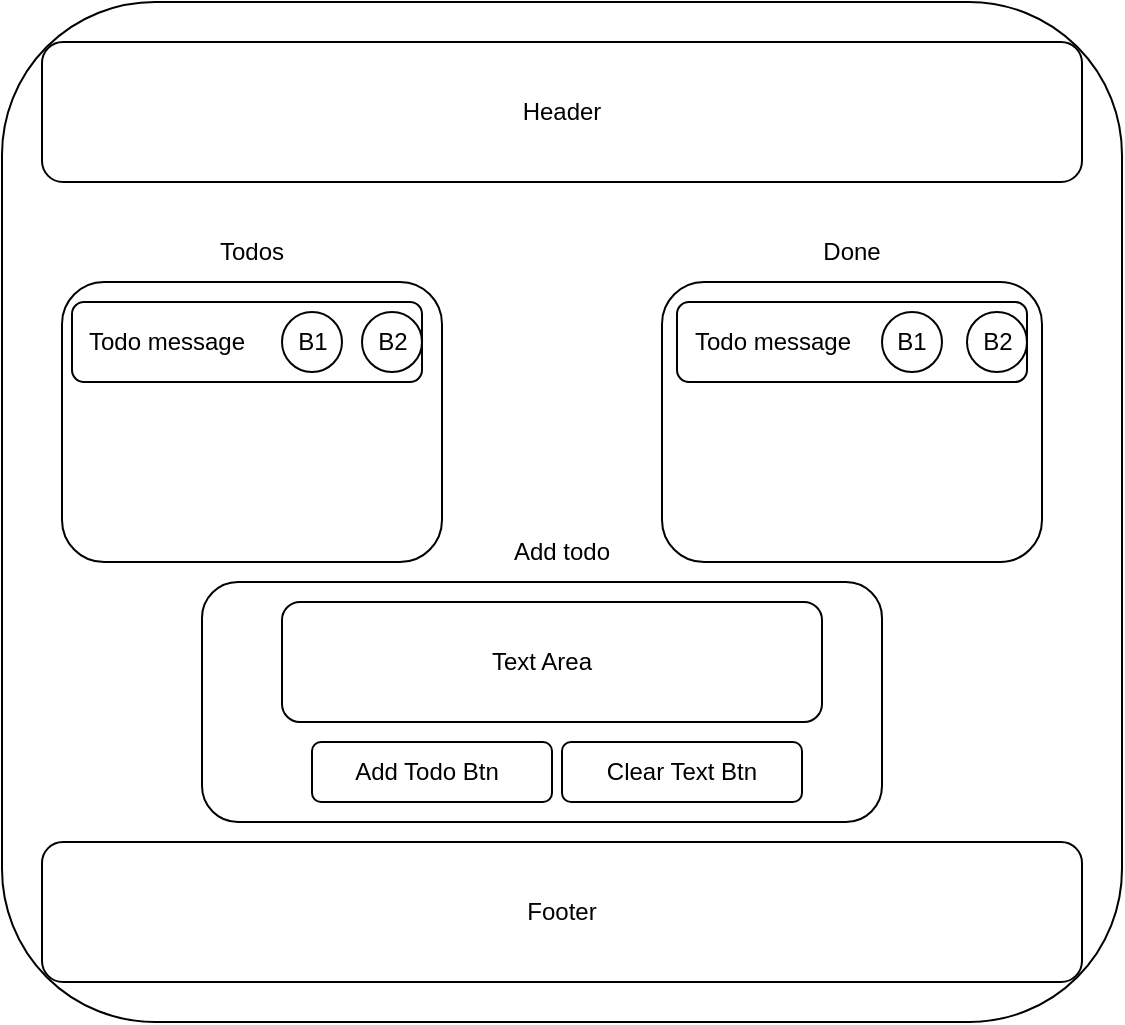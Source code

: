 <mxfile>
    <diagram id="CeqT1z3IwM3CUmVWibNk" name="Page-1">
        <mxGraphModel dx="941" dy="543" grid="1" gridSize="10" guides="1" tooltips="1" connect="1" arrows="1" fold="1" page="1" pageScale="1" pageWidth="827" pageHeight="1169" math="0" shadow="0">
            <root>
                <mxCell id="0"/>
                <mxCell id="1" parent="0"/>
                <mxCell id="2" value="" style="rounded=1;whiteSpace=wrap;html=1;" vertex="1" parent="1">
                    <mxGeometry x="40" y="40" width="560" height="510" as="geometry"/>
                </mxCell>
                <mxCell id="3" value="" style="rounded=1;whiteSpace=wrap;html=1;" vertex="1" parent="1">
                    <mxGeometry x="60" y="60" width="520" height="70" as="geometry"/>
                </mxCell>
                <mxCell id="4" value="Header" style="text;html=1;strokeColor=none;fillColor=none;align=center;verticalAlign=middle;whiteSpace=wrap;rounded=0;" vertex="1" parent="1">
                    <mxGeometry x="290" y="80" width="60" height="30" as="geometry"/>
                </mxCell>
                <mxCell id="5" value="" style="rounded=1;whiteSpace=wrap;html=1;" vertex="1" parent="1">
                    <mxGeometry x="60" y="460" width="520" height="70" as="geometry"/>
                </mxCell>
                <mxCell id="6" value="Footer" style="text;html=1;strokeColor=none;fillColor=none;align=center;verticalAlign=middle;whiteSpace=wrap;rounded=0;" vertex="1" parent="1">
                    <mxGeometry x="290" y="480" width="60" height="30" as="geometry"/>
                </mxCell>
                <mxCell id="7" value="" style="rounded=1;whiteSpace=wrap;html=1;" vertex="1" parent="1">
                    <mxGeometry x="70" y="180" width="190" height="140" as="geometry"/>
                </mxCell>
                <mxCell id="8" value="Todos" style="text;html=1;strokeColor=none;fillColor=none;align=center;verticalAlign=middle;whiteSpace=wrap;rounded=0;" vertex="1" parent="1">
                    <mxGeometry x="135" y="150" width="60" height="30" as="geometry"/>
                </mxCell>
                <mxCell id="9" value="" style="rounded=1;whiteSpace=wrap;html=1;" vertex="1" parent="1">
                    <mxGeometry x="370" y="180" width="190" height="140" as="geometry"/>
                </mxCell>
                <mxCell id="10" value="Done" style="text;html=1;strokeColor=none;fillColor=none;align=center;verticalAlign=middle;whiteSpace=wrap;rounded=0;" vertex="1" parent="1">
                    <mxGeometry x="435" y="150" width="60" height="30" as="geometry"/>
                </mxCell>
                <mxCell id="11" value="" style="rounded=1;whiteSpace=wrap;html=1;" vertex="1" parent="1">
                    <mxGeometry x="75" y="190" width="175" height="40" as="geometry"/>
                </mxCell>
                <mxCell id="12" value="Todo message" style="text;html=1;strokeColor=none;fillColor=none;align=center;verticalAlign=middle;whiteSpace=wrap;rounded=0;" vertex="1" parent="1">
                    <mxGeometry x="75" y="195" width="95" height="30" as="geometry"/>
                </mxCell>
                <mxCell id="29" value="" style="ellipse;whiteSpace=wrap;html=1;aspect=fixed;" vertex="1" parent="1">
                    <mxGeometry x="180" y="195" width="30" height="30" as="geometry"/>
                </mxCell>
                <mxCell id="30" value="" style="ellipse;whiteSpace=wrap;html=1;aspect=fixed;" vertex="1" parent="1">
                    <mxGeometry x="220" y="195" width="30" height="30" as="geometry"/>
                </mxCell>
                <mxCell id="31" value="B1" style="text;html=1;strokeColor=none;fillColor=none;align=center;verticalAlign=middle;whiteSpace=wrap;rounded=0;" vertex="1" parent="1">
                    <mxGeometry x="177.5" y="195" width="35" height="30" as="geometry"/>
                </mxCell>
                <mxCell id="32" value="B2" style="text;html=1;strokeColor=none;fillColor=none;align=center;verticalAlign=middle;whiteSpace=wrap;rounded=0;" vertex="1" parent="1">
                    <mxGeometry x="217.5" y="195" width="35" height="30" as="geometry"/>
                </mxCell>
                <mxCell id="34" value="" style="rounded=1;whiteSpace=wrap;html=1;" vertex="1" parent="1">
                    <mxGeometry x="377.5" y="190" width="175" height="40" as="geometry"/>
                </mxCell>
                <mxCell id="36" value="Todo message" style="text;html=1;strokeColor=none;fillColor=none;align=center;verticalAlign=middle;whiteSpace=wrap;rounded=0;" vertex="1" parent="1">
                    <mxGeometry x="377.5" y="195" width="95" height="30" as="geometry"/>
                </mxCell>
                <mxCell id="39" value="" style="ellipse;whiteSpace=wrap;html=1;aspect=fixed;" vertex="1" parent="1">
                    <mxGeometry x="480" y="195" width="30" height="30" as="geometry"/>
                </mxCell>
                <mxCell id="40" value="" style="ellipse;whiteSpace=wrap;html=1;aspect=fixed;" vertex="1" parent="1">
                    <mxGeometry x="522.5" y="195" width="30" height="30" as="geometry"/>
                </mxCell>
                <mxCell id="41" value="B1" style="text;html=1;strokeColor=none;fillColor=none;align=center;verticalAlign=middle;whiteSpace=wrap;rounded=0;" vertex="1" parent="1">
                    <mxGeometry x="480" y="195" width="30" height="30" as="geometry"/>
                </mxCell>
                <mxCell id="42" value="B2" style="text;html=1;strokeColor=none;fillColor=none;align=center;verticalAlign=middle;whiteSpace=wrap;rounded=0;" vertex="1" parent="1">
                    <mxGeometry x="522.5" y="195" width="30" height="30" as="geometry"/>
                </mxCell>
                <mxCell id="45" value="" style="rounded=1;whiteSpace=wrap;html=1;" vertex="1" parent="1">
                    <mxGeometry x="140" y="330" width="340" height="120" as="geometry"/>
                </mxCell>
                <mxCell id="46" value="Add todo" style="text;html=1;strokeColor=none;fillColor=none;align=center;verticalAlign=middle;whiteSpace=wrap;rounded=0;" vertex="1" parent="1">
                    <mxGeometry x="290" y="300" width="60" height="30" as="geometry"/>
                </mxCell>
                <mxCell id="47" value="" style="rounded=1;whiteSpace=wrap;html=1;" vertex="1" parent="1">
                    <mxGeometry x="180" y="340" width="270" height="60" as="geometry"/>
                </mxCell>
                <mxCell id="48" value="Text Area" style="text;html=1;strokeColor=none;fillColor=none;align=center;verticalAlign=middle;whiteSpace=wrap;rounded=0;" vertex="1" parent="1">
                    <mxGeometry x="280" y="355" width="60" height="30" as="geometry"/>
                </mxCell>
                <mxCell id="49" value="" style="rounded=1;whiteSpace=wrap;html=1;" vertex="1" parent="1">
                    <mxGeometry x="195" y="410" width="120" height="30" as="geometry"/>
                </mxCell>
                <mxCell id="50" value="Add Todo Btn" style="text;html=1;strokeColor=none;fillColor=none;align=center;verticalAlign=middle;whiteSpace=wrap;rounded=0;" vertex="1" parent="1">
                    <mxGeometry x="195" y="410" width="115" height="30" as="geometry"/>
                </mxCell>
                <mxCell id="51" value="" style="rounded=1;whiteSpace=wrap;html=1;" vertex="1" parent="1">
                    <mxGeometry x="320" y="410" width="120" height="30" as="geometry"/>
                </mxCell>
                <mxCell id="52" value="Clear Text Btn" style="text;html=1;strokeColor=none;fillColor=none;align=center;verticalAlign=middle;whiteSpace=wrap;rounded=0;" vertex="1" parent="1">
                    <mxGeometry x="320" y="410" width="120" height="30" as="geometry"/>
                </mxCell>
            </root>
        </mxGraphModel>
    </diagram>
</mxfile>
